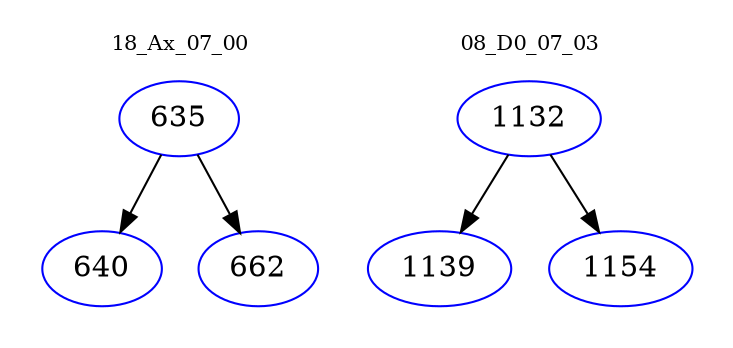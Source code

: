 digraph{
subgraph cluster_0 {
color = white
label = "18_Ax_07_00";
fontsize=10;
T0_635 [label="635", color="blue"]
T0_635 -> T0_640 [color="black"]
T0_640 [label="640", color="blue"]
T0_635 -> T0_662 [color="black"]
T0_662 [label="662", color="blue"]
}
subgraph cluster_1 {
color = white
label = "08_D0_07_03";
fontsize=10;
T1_1132 [label="1132", color="blue"]
T1_1132 -> T1_1139 [color="black"]
T1_1139 [label="1139", color="blue"]
T1_1132 -> T1_1154 [color="black"]
T1_1154 [label="1154", color="blue"]
}
}
